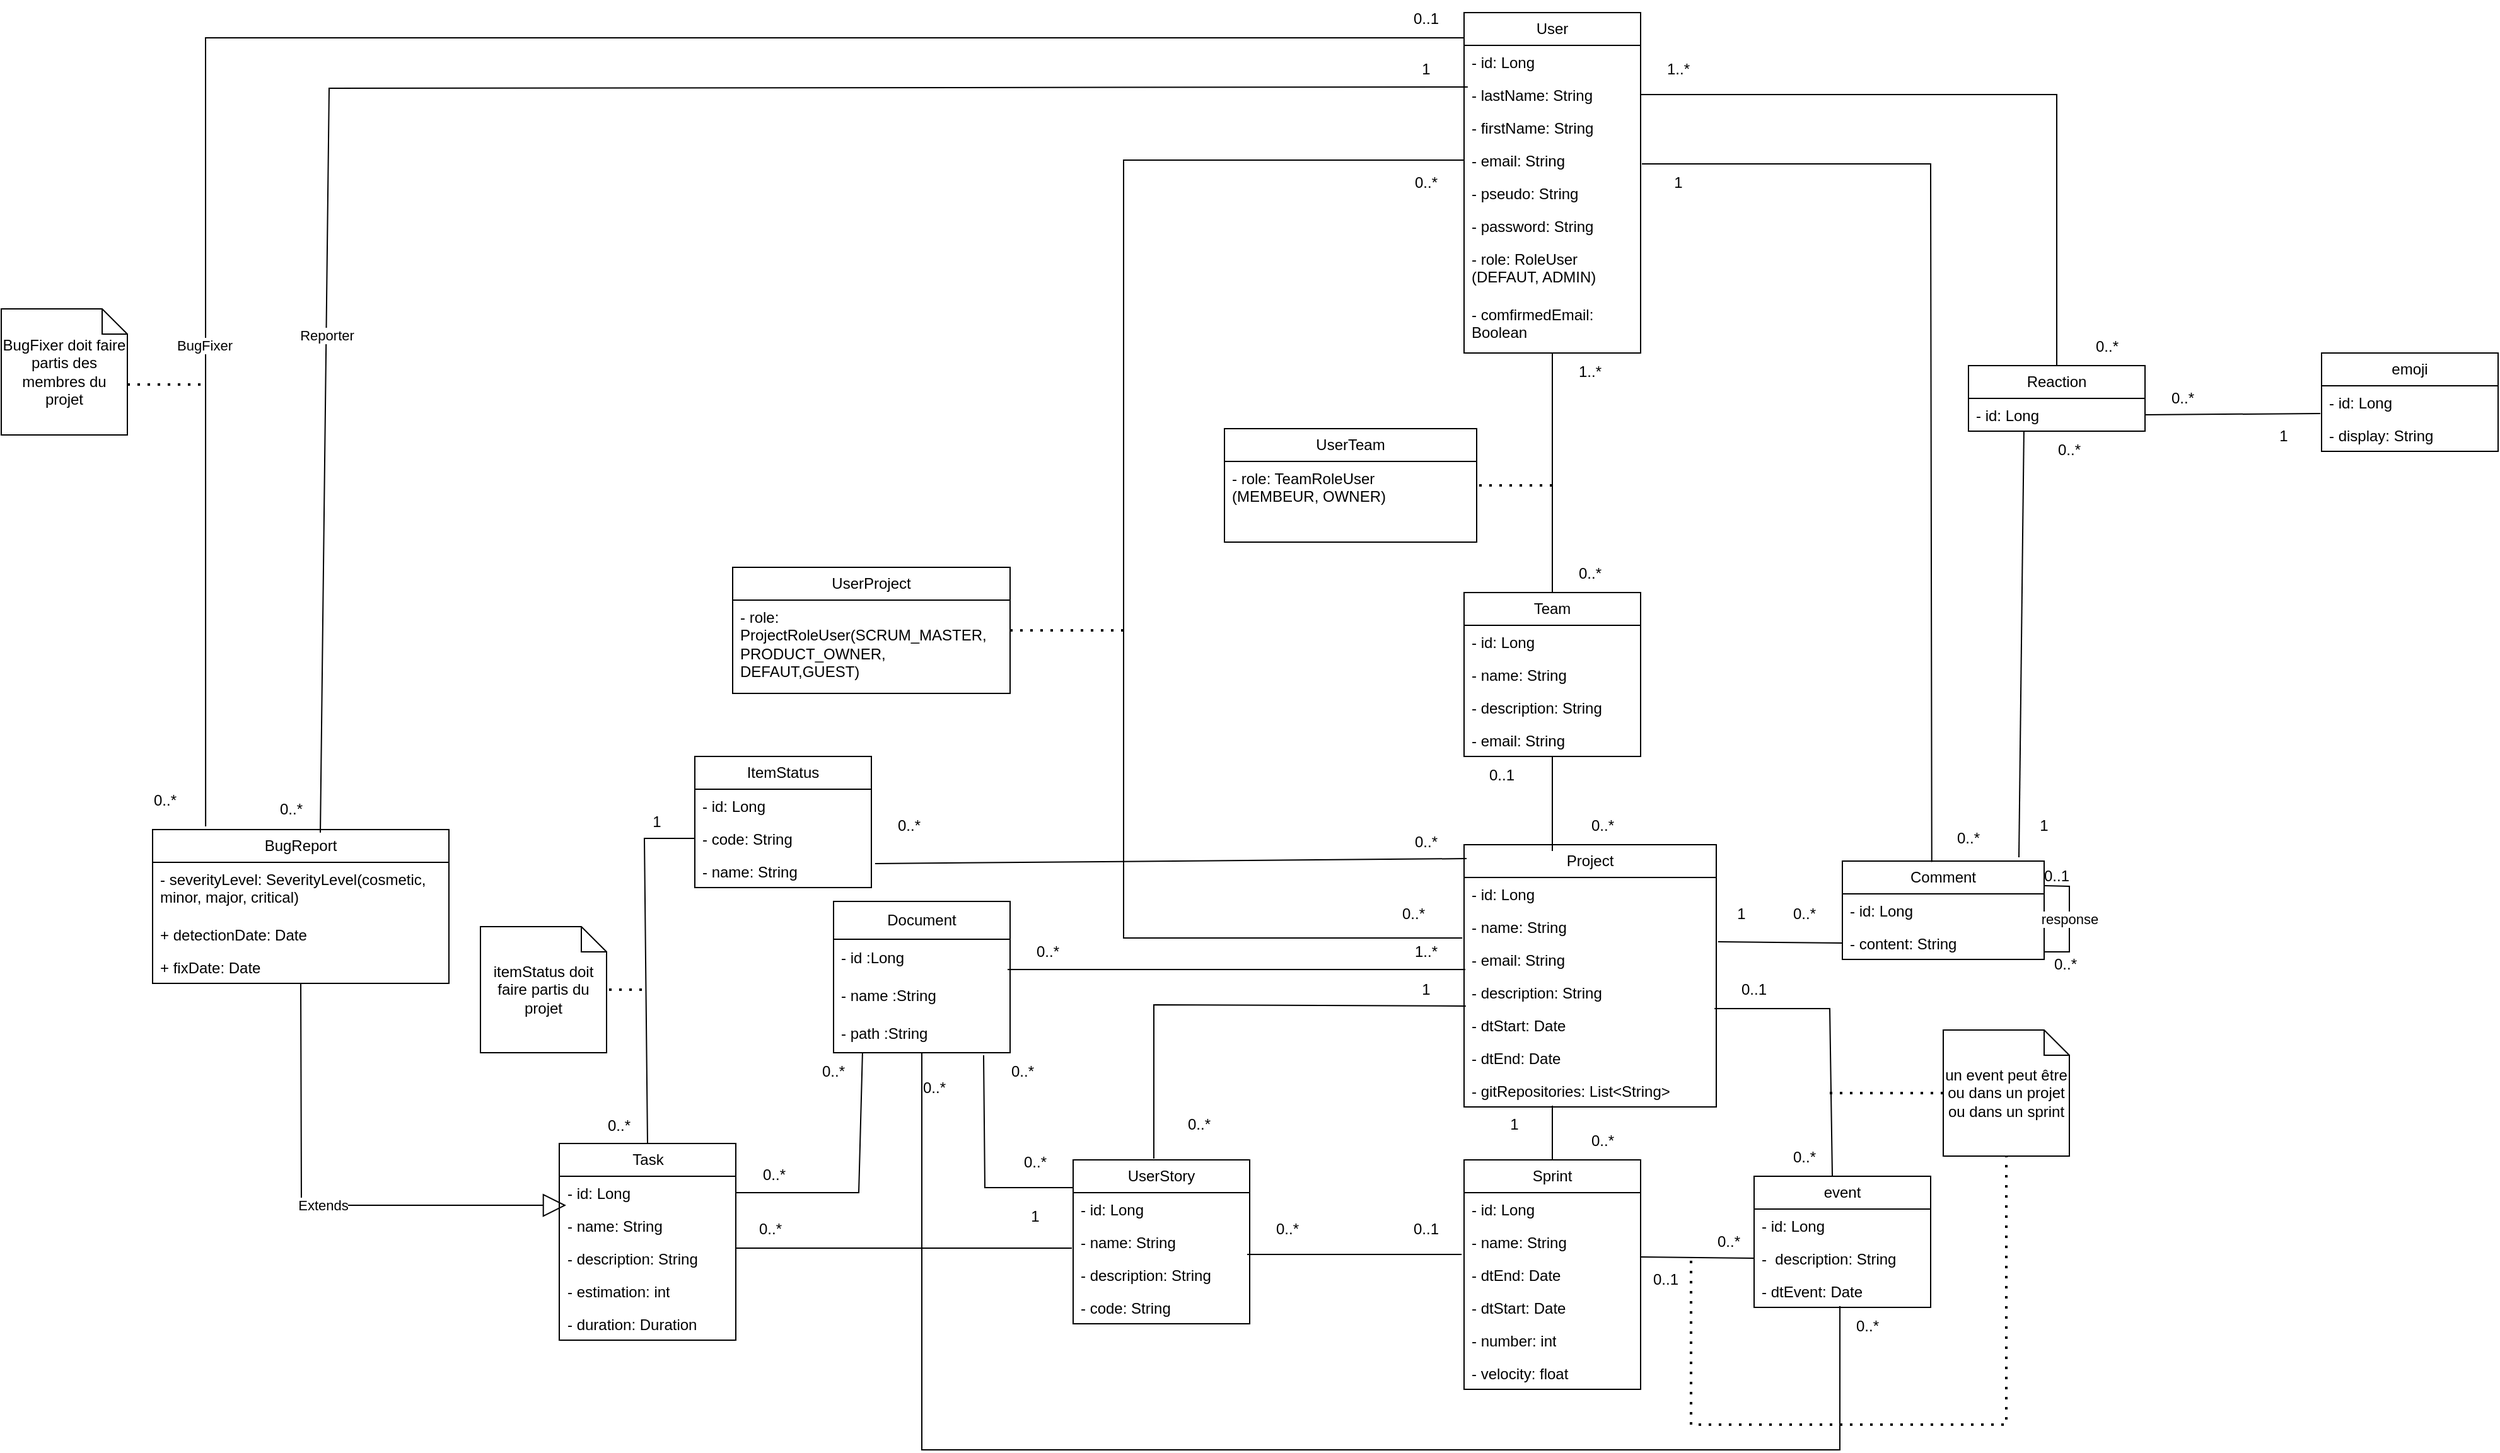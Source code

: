 <mxfile version="24.9.2">
  <diagram name="Page-1" id="Xz4bESKlh0vglJmasBjv">
    <mxGraphModel dx="3566" dy="2164" grid="1" gridSize="10" guides="1" tooltips="1" connect="1" arrows="1" fold="1" page="1" pageScale="1" pageWidth="827" pageHeight="1169" math="0" shadow="0">
      <root>
        <mxCell id="0" />
        <mxCell id="1" parent="0" />
        <mxCell id="dj44UWWUma7oODHKOvFb-1" value="User" style="swimlane;fontStyle=0;childLayout=stackLayout;horizontal=1;startSize=26;fillColor=none;horizontalStack=0;resizeParent=1;resizeParentMax=0;resizeLast=0;collapsible=1;marginBottom=0;whiteSpace=wrap;html=1;" parent="1" vertex="1">
          <mxGeometry x="320" y="-240" width="140" height="270" as="geometry" />
        </mxCell>
        <mxCell id="dj44UWWUma7oODHKOvFb-2" value="- id: Long" style="text;strokeColor=none;fillColor=none;align=left;verticalAlign=top;spacingLeft=4;spacingRight=4;overflow=hidden;rotatable=0;points=[[0,0.5],[1,0.5]];portConstraint=eastwest;whiteSpace=wrap;html=1;" parent="dj44UWWUma7oODHKOvFb-1" vertex="1">
          <mxGeometry y="26" width="140" height="26" as="geometry" />
        </mxCell>
        <mxCell id="dj44UWWUma7oODHKOvFb-3" value="- lastName: String" style="text;strokeColor=none;fillColor=none;align=left;verticalAlign=top;spacingLeft=4;spacingRight=4;overflow=hidden;rotatable=0;points=[[0,0.5],[1,0.5]];portConstraint=eastwest;whiteSpace=wrap;html=1;" parent="dj44UWWUma7oODHKOvFb-1" vertex="1">
          <mxGeometry y="52" width="140" height="26" as="geometry" />
        </mxCell>
        <mxCell id="dj44UWWUma7oODHKOvFb-4" value="- firstName: String" style="text;strokeColor=none;fillColor=none;align=left;verticalAlign=top;spacingLeft=4;spacingRight=4;overflow=hidden;rotatable=0;points=[[0,0.5],[1,0.5]];portConstraint=eastwest;whiteSpace=wrap;html=1;" parent="dj44UWWUma7oODHKOvFb-1" vertex="1">
          <mxGeometry y="78" width="140" height="26" as="geometry" />
        </mxCell>
        <mxCell id="dj44UWWUma7oODHKOvFb-21" value="- email: String" style="text;strokeColor=none;fillColor=none;align=left;verticalAlign=top;spacingLeft=4;spacingRight=4;overflow=hidden;rotatable=0;points=[[0,0.5],[1,0.5]];portConstraint=eastwest;whiteSpace=wrap;html=1;" parent="dj44UWWUma7oODHKOvFb-1" vertex="1">
          <mxGeometry y="104" width="140" height="26" as="geometry" />
        </mxCell>
        <mxCell id="dj44UWWUma7oODHKOvFb-130" value="- pseudo: String" style="text;strokeColor=none;fillColor=none;align=left;verticalAlign=top;spacingLeft=4;spacingRight=4;overflow=hidden;rotatable=0;points=[[0,0.5],[1,0.5]];portConstraint=eastwest;whiteSpace=wrap;html=1;" parent="dj44UWWUma7oODHKOvFb-1" vertex="1">
          <mxGeometry y="130" width="140" height="26" as="geometry" />
        </mxCell>
        <mxCell id="dj44UWWUma7oODHKOvFb-22" value="- password: String" style="text;strokeColor=none;fillColor=none;align=left;verticalAlign=top;spacingLeft=4;spacingRight=4;overflow=hidden;rotatable=0;points=[[0,0.5],[1,0.5]];portConstraint=eastwest;whiteSpace=wrap;html=1;" parent="dj44UWWUma7oODHKOvFb-1" vertex="1">
          <mxGeometry y="156" width="140" height="26" as="geometry" />
        </mxCell>
        <mxCell id="dj44UWWUma7oODHKOvFb-129" value="- role: RoleUser&lt;br&gt;(DEFAUT, ADMIN)" style="text;strokeColor=none;fillColor=none;align=left;verticalAlign=top;spacingLeft=4;spacingRight=4;overflow=hidden;rotatable=0;points=[[0,0.5],[1,0.5]];portConstraint=eastwest;whiteSpace=wrap;html=1;" parent="dj44UWWUma7oODHKOvFb-1" vertex="1">
          <mxGeometry y="182" width="140" height="44" as="geometry" />
        </mxCell>
        <mxCell id="dj44UWWUma7oODHKOvFb-131" value="- comfirmedEmail: Boolean" style="text;strokeColor=none;fillColor=none;align=left;verticalAlign=top;spacingLeft=4;spacingRight=4;overflow=hidden;rotatable=0;points=[[0,0.5],[1,0.5]];portConstraint=eastwest;whiteSpace=wrap;html=1;" parent="dj44UWWUma7oODHKOvFb-1" vertex="1">
          <mxGeometry y="226" width="140" height="44" as="geometry" />
        </mxCell>
        <mxCell id="dj44UWWUma7oODHKOvFb-5" value="Project" style="swimlane;fontStyle=0;childLayout=stackLayout;horizontal=1;startSize=26;fillColor=none;horizontalStack=0;resizeParent=1;resizeParentMax=0;resizeLast=0;collapsible=1;marginBottom=0;whiteSpace=wrap;html=1;" parent="1" vertex="1">
          <mxGeometry x="320" y="420" width="200" height="208" as="geometry" />
        </mxCell>
        <mxCell id="dj44UWWUma7oODHKOvFb-6" value="- id: Long" style="text;strokeColor=none;fillColor=none;align=left;verticalAlign=top;spacingLeft=4;spacingRight=4;overflow=hidden;rotatable=0;points=[[0,0.5],[1,0.5]];portConstraint=eastwest;whiteSpace=wrap;html=1;" parent="dj44UWWUma7oODHKOvFb-5" vertex="1">
          <mxGeometry y="26" width="200" height="26" as="geometry" />
        </mxCell>
        <mxCell id="dj44UWWUma7oODHKOvFb-7" value="- name: String" style="text;strokeColor=none;fillColor=none;align=left;verticalAlign=top;spacingLeft=4;spacingRight=4;overflow=hidden;rotatable=0;points=[[0,0.5],[1,0.5]];portConstraint=eastwest;whiteSpace=wrap;html=1;" parent="dj44UWWUma7oODHKOvFb-5" vertex="1">
          <mxGeometry y="52" width="200" height="26" as="geometry" />
        </mxCell>
        <mxCell id="dj44UWWUma7oODHKOvFb-132" value="- email: String" style="text;strokeColor=none;fillColor=none;align=left;verticalAlign=top;spacingLeft=4;spacingRight=4;overflow=hidden;rotatable=0;points=[[0,0.5],[1,0.5]];portConstraint=eastwest;whiteSpace=wrap;html=1;" parent="dj44UWWUma7oODHKOvFb-5" vertex="1">
          <mxGeometry y="78" width="200" height="26" as="geometry" />
        </mxCell>
        <mxCell id="dj44UWWUma7oODHKOvFb-8" value="- description: String" style="text;strokeColor=none;fillColor=none;align=left;verticalAlign=top;spacingLeft=4;spacingRight=4;overflow=hidden;rotatable=0;points=[[0,0.5],[1,0.5]];portConstraint=eastwest;whiteSpace=wrap;html=1;" parent="dj44UWWUma7oODHKOvFb-5" vertex="1">
          <mxGeometry y="104" width="200" height="26" as="geometry" />
        </mxCell>
        <mxCell id="dj44UWWUma7oODHKOvFb-32" value="- dtStart: Date" style="text;strokeColor=none;fillColor=none;align=left;verticalAlign=top;spacingLeft=4;spacingRight=4;overflow=hidden;rotatable=0;points=[[0,0.5],[1,0.5]];portConstraint=eastwest;whiteSpace=wrap;html=1;" parent="dj44UWWUma7oODHKOvFb-5" vertex="1">
          <mxGeometry y="130" width="200" height="26" as="geometry" />
        </mxCell>
        <mxCell id="dj44UWWUma7oODHKOvFb-33" value="- dtEnd: Date" style="text;strokeColor=none;fillColor=none;align=left;verticalAlign=top;spacingLeft=4;spacingRight=4;overflow=hidden;rotatable=0;points=[[0,0.5],[1,0.5]];portConstraint=eastwest;whiteSpace=wrap;html=1;" parent="dj44UWWUma7oODHKOvFb-5" vertex="1">
          <mxGeometry y="156" width="200" height="26" as="geometry" />
        </mxCell>
        <mxCell id="dj44UWWUma7oODHKOvFb-134" value="- gitRepositories: List&amp;lt;String&amp;gt;" style="text;strokeColor=none;fillColor=none;align=left;verticalAlign=top;spacingLeft=4;spacingRight=4;overflow=hidden;rotatable=0;points=[[0,0.5],[1,0.5]];portConstraint=eastwest;whiteSpace=wrap;html=1;" parent="dj44UWWUma7oODHKOvFb-5" vertex="1">
          <mxGeometry y="182" width="200" height="26" as="geometry" />
        </mxCell>
        <mxCell id="dj44UWWUma7oODHKOvFb-9" value="Comment" style="swimlane;fontStyle=0;childLayout=stackLayout;horizontal=1;startSize=26;fillColor=none;horizontalStack=0;resizeParent=1;resizeParentMax=0;resizeLast=0;collapsible=1;marginBottom=0;whiteSpace=wrap;html=1;" parent="1" vertex="1">
          <mxGeometry x="620" y="433" width="160" height="78" as="geometry" />
        </mxCell>
        <mxCell id="dj44UWWUma7oODHKOvFb-10" value="- id: Long" style="text;strokeColor=none;fillColor=none;align=left;verticalAlign=top;spacingLeft=4;spacingRight=4;overflow=hidden;rotatable=0;points=[[0,0.5],[1,0.5]];portConstraint=eastwest;whiteSpace=wrap;html=1;" parent="dj44UWWUma7oODHKOvFb-9" vertex="1">
          <mxGeometry y="26" width="160" height="26" as="geometry" />
        </mxCell>
        <mxCell id="dj44UWWUma7oODHKOvFb-11" value="- content: String" style="text;strokeColor=none;fillColor=none;align=left;verticalAlign=top;spacingLeft=4;spacingRight=4;overflow=hidden;rotatable=0;points=[[0,0.5],[1,0.5]];portConstraint=eastwest;whiteSpace=wrap;html=1;" parent="dj44UWWUma7oODHKOvFb-9" vertex="1">
          <mxGeometry y="52" width="160" height="26" as="geometry" />
        </mxCell>
        <mxCell id="dj44UWWUma7oODHKOvFb-108" value="response" style="endArrow=none;html=1;rounded=0;entryX=1;entryY=0.25;entryDx=0;entryDy=0;exitX=1;exitY=0.769;exitDx=0;exitDy=0;exitPerimeter=0;" parent="dj44UWWUma7oODHKOvFb-9" source="dj44UWWUma7oODHKOvFb-11" target="dj44UWWUma7oODHKOvFb-9" edge="1">
          <mxGeometry width="50" height="50" relative="1" as="geometry">
            <mxPoint x="160" y="99" as="sourcePoint" />
            <mxPoint x="-310" y="70" as="targetPoint" />
            <Array as="points">
              <mxPoint x="180" y="72" />
              <mxPoint x="180" y="20" />
            </Array>
          </mxGeometry>
        </mxCell>
        <mxCell id="dj44UWWUma7oODHKOvFb-13" value="Team" style="swimlane;fontStyle=0;childLayout=stackLayout;horizontal=1;startSize=26;fillColor=none;horizontalStack=0;resizeParent=1;resizeParentMax=0;resizeLast=0;collapsible=1;marginBottom=0;whiteSpace=wrap;html=1;" parent="1" vertex="1">
          <mxGeometry x="320" y="220" width="140" height="130" as="geometry" />
        </mxCell>
        <mxCell id="dj44UWWUma7oODHKOvFb-14" value="- id: Long" style="text;strokeColor=none;fillColor=none;align=left;verticalAlign=top;spacingLeft=4;spacingRight=4;overflow=hidden;rotatable=0;points=[[0,0.5],[1,0.5]];portConstraint=eastwest;whiteSpace=wrap;html=1;" parent="dj44UWWUma7oODHKOvFb-13" vertex="1">
          <mxGeometry y="26" width="140" height="26" as="geometry" />
        </mxCell>
        <mxCell id="dj44UWWUma7oODHKOvFb-15" value="- name: String" style="text;strokeColor=none;fillColor=none;align=left;verticalAlign=top;spacingLeft=4;spacingRight=4;overflow=hidden;rotatable=0;points=[[0,0.5],[1,0.5]];portConstraint=eastwest;whiteSpace=wrap;html=1;" parent="dj44UWWUma7oODHKOvFb-13" vertex="1">
          <mxGeometry y="52" width="140" height="26" as="geometry" />
        </mxCell>
        <mxCell id="dj44UWWUma7oODHKOvFb-16" value="- description: String" style="text;strokeColor=none;fillColor=none;align=left;verticalAlign=top;spacingLeft=4;spacingRight=4;overflow=hidden;rotatable=0;points=[[0,0.5],[1,0.5]];portConstraint=eastwest;whiteSpace=wrap;html=1;" parent="dj44UWWUma7oODHKOvFb-13" vertex="1">
          <mxGeometry y="78" width="140" height="26" as="geometry" />
        </mxCell>
        <mxCell id="dj44UWWUma7oODHKOvFb-70" value="- email: String" style="text;strokeColor=none;fillColor=none;align=left;verticalAlign=top;spacingLeft=4;spacingRight=4;overflow=hidden;rotatable=0;points=[[0,0.5],[1,0.5]];portConstraint=eastwest;whiteSpace=wrap;html=1;" parent="dj44UWWUma7oODHKOvFb-13" vertex="1">
          <mxGeometry y="104" width="140" height="26" as="geometry" />
        </mxCell>
        <mxCell id="dj44UWWUma7oODHKOvFb-17" value="Sprint" style="swimlane;fontStyle=0;childLayout=stackLayout;horizontal=1;startSize=26;fillColor=none;horizontalStack=0;resizeParent=1;resizeParentMax=0;resizeLast=0;collapsible=1;marginBottom=0;whiteSpace=wrap;html=1;" parent="1" vertex="1">
          <mxGeometry x="320" y="670" width="140" height="182" as="geometry" />
        </mxCell>
        <mxCell id="dj44UWWUma7oODHKOvFb-18" value="- id: Long" style="text;strokeColor=none;fillColor=none;align=left;verticalAlign=top;spacingLeft=4;spacingRight=4;overflow=hidden;rotatable=0;points=[[0,0.5],[1,0.5]];portConstraint=eastwest;whiteSpace=wrap;html=1;" parent="dj44UWWUma7oODHKOvFb-17" vertex="1">
          <mxGeometry y="26" width="140" height="26" as="geometry" />
        </mxCell>
        <mxCell id="dj44UWWUma7oODHKOvFb-19" value="- name: String" style="text;strokeColor=none;fillColor=none;align=left;verticalAlign=top;spacingLeft=4;spacingRight=4;overflow=hidden;rotatable=0;points=[[0,0.5],[1,0.5]];portConstraint=eastwest;whiteSpace=wrap;html=1;" parent="dj44UWWUma7oODHKOvFb-17" vertex="1">
          <mxGeometry y="52" width="140" height="26" as="geometry" />
        </mxCell>
        <mxCell id="dj44UWWUma7oODHKOvFb-38" value="- dtEnd: Date" style="text;strokeColor=none;fillColor=none;align=left;verticalAlign=top;spacingLeft=4;spacingRight=4;overflow=hidden;rotatable=0;points=[[0,0.5],[1,0.5]];portConstraint=eastwest;whiteSpace=wrap;html=1;" parent="dj44UWWUma7oODHKOvFb-17" vertex="1">
          <mxGeometry y="78" width="140" height="26" as="geometry" />
        </mxCell>
        <mxCell id="dj44UWWUma7oODHKOvFb-37" value="- dtStart: Date" style="text;strokeColor=none;fillColor=none;align=left;verticalAlign=top;spacingLeft=4;spacingRight=4;overflow=hidden;rotatable=0;points=[[0,0.5],[1,0.5]];portConstraint=eastwest;whiteSpace=wrap;html=1;" parent="dj44UWWUma7oODHKOvFb-17" vertex="1">
          <mxGeometry y="104" width="140" height="26" as="geometry" />
        </mxCell>
        <mxCell id="XDrTqJiMGxzkTstkaTsf-8" value="- number: int" style="text;strokeColor=none;fillColor=none;align=left;verticalAlign=top;spacingLeft=4;spacingRight=4;overflow=hidden;rotatable=0;points=[[0,0.5],[1,0.5]];portConstraint=eastwest;whiteSpace=wrap;html=1;" vertex="1" parent="dj44UWWUma7oODHKOvFb-17">
          <mxGeometry y="130" width="140" height="26" as="geometry" />
        </mxCell>
        <mxCell id="XDrTqJiMGxzkTstkaTsf-9" value="- velocity: float" style="text;strokeColor=none;fillColor=none;align=left;verticalAlign=top;spacingLeft=4;spacingRight=4;overflow=hidden;rotatable=0;points=[[0,0.5],[1,0.5]];portConstraint=eastwest;whiteSpace=wrap;html=1;" vertex="1" parent="dj44UWWUma7oODHKOvFb-17">
          <mxGeometry y="156" width="140" height="26" as="geometry" />
        </mxCell>
        <mxCell id="dj44UWWUma7oODHKOvFb-24" value="UserStory" style="swimlane;fontStyle=0;childLayout=stackLayout;horizontal=1;startSize=26;fillColor=none;horizontalStack=0;resizeParent=1;resizeParentMax=0;resizeLast=0;collapsible=1;marginBottom=0;whiteSpace=wrap;html=1;" parent="1" vertex="1">
          <mxGeometry x="10" y="670" width="140" height="130" as="geometry" />
        </mxCell>
        <mxCell id="dj44UWWUma7oODHKOvFb-25" value="- id: Long" style="text;strokeColor=none;fillColor=none;align=left;verticalAlign=top;spacingLeft=4;spacingRight=4;overflow=hidden;rotatable=0;points=[[0,0.5],[1,0.5]];portConstraint=eastwest;whiteSpace=wrap;html=1;" parent="dj44UWWUma7oODHKOvFb-24" vertex="1">
          <mxGeometry y="26" width="140" height="26" as="geometry" />
        </mxCell>
        <mxCell id="dj44UWWUma7oODHKOvFb-26" value="- name: String" style="text;strokeColor=none;fillColor=none;align=left;verticalAlign=top;spacingLeft=4;spacingRight=4;overflow=hidden;rotatable=0;points=[[0,0.5],[1,0.5]];portConstraint=eastwest;whiteSpace=wrap;html=1;" parent="dj44UWWUma7oODHKOvFb-24" vertex="1">
          <mxGeometry y="52" width="140" height="26" as="geometry" />
        </mxCell>
        <mxCell id="dj44UWWUma7oODHKOvFb-27" value="- description: String" style="text;strokeColor=none;fillColor=none;align=left;verticalAlign=top;spacingLeft=4;spacingRight=4;overflow=hidden;rotatable=0;points=[[0,0.5],[1,0.5]];portConstraint=eastwest;whiteSpace=wrap;html=1;" parent="dj44UWWUma7oODHKOvFb-24" vertex="1">
          <mxGeometry y="78" width="140" height="26" as="geometry" />
        </mxCell>
        <mxCell id="dj44UWWUma7oODHKOvFb-166" value="- code: String" style="text;strokeColor=none;fillColor=none;align=left;verticalAlign=top;spacingLeft=4;spacingRight=4;overflow=hidden;rotatable=0;points=[[0,0.5],[1,0.5]];portConstraint=eastwest;whiteSpace=wrap;html=1;" parent="dj44UWWUma7oODHKOvFb-24" vertex="1">
          <mxGeometry y="104" width="140" height="26" as="geometry" />
        </mxCell>
        <mxCell id="dj44UWWUma7oODHKOvFb-28" value="Task" style="swimlane;fontStyle=0;childLayout=stackLayout;horizontal=1;startSize=26;fillColor=none;horizontalStack=0;resizeParent=1;resizeParentMax=0;resizeLast=0;collapsible=1;marginBottom=0;whiteSpace=wrap;html=1;" parent="1" vertex="1">
          <mxGeometry x="-397.5" y="657" width="140" height="156" as="geometry" />
        </mxCell>
        <mxCell id="dj44UWWUma7oODHKOvFb-29" value="- id: Long" style="text;strokeColor=none;fillColor=none;align=left;verticalAlign=top;spacingLeft=4;spacingRight=4;overflow=hidden;rotatable=0;points=[[0,0.5],[1,0.5]];portConstraint=eastwest;whiteSpace=wrap;html=1;" parent="dj44UWWUma7oODHKOvFb-28" vertex="1">
          <mxGeometry y="26" width="140" height="26" as="geometry" />
        </mxCell>
        <mxCell id="dj44UWWUma7oODHKOvFb-30" value="- name: String" style="text;strokeColor=none;fillColor=none;align=left;verticalAlign=top;spacingLeft=4;spacingRight=4;overflow=hidden;rotatable=0;points=[[0,0.5],[1,0.5]];portConstraint=eastwest;whiteSpace=wrap;html=1;" parent="dj44UWWUma7oODHKOvFb-28" vertex="1">
          <mxGeometry y="52" width="140" height="26" as="geometry" />
        </mxCell>
        <mxCell id="dj44UWWUma7oODHKOvFb-31" value="- description: String" style="text;strokeColor=none;fillColor=none;align=left;verticalAlign=top;spacingLeft=4;spacingRight=4;overflow=hidden;rotatable=0;points=[[0,0.5],[1,0.5]];portConstraint=eastwest;whiteSpace=wrap;html=1;" parent="dj44UWWUma7oODHKOvFb-28" vertex="1">
          <mxGeometry y="78" width="140" height="26" as="geometry" />
        </mxCell>
        <mxCell id="dj44UWWUma7oODHKOvFb-35" value="- estimation: int" style="text;strokeColor=none;fillColor=none;align=left;verticalAlign=top;spacingLeft=4;spacingRight=4;overflow=hidden;rotatable=0;points=[[0,0.5],[1,0.5]];portConstraint=eastwest;whiteSpace=wrap;html=1;" parent="dj44UWWUma7oODHKOvFb-28" vertex="1">
          <mxGeometry y="104" width="140" height="26" as="geometry" />
        </mxCell>
        <mxCell id="dj44UWWUma7oODHKOvFb-170" value="- duration: Duration" style="text;strokeColor=none;fillColor=none;align=left;verticalAlign=top;spacingLeft=4;spacingRight=4;overflow=hidden;rotatable=0;points=[[0,0.5],[1,0.5]];portConstraint=eastwest;whiteSpace=wrap;html=1;" parent="dj44UWWUma7oODHKOvFb-28" vertex="1">
          <mxGeometry y="130" width="140" height="26" as="geometry" />
        </mxCell>
        <mxCell id="dj44UWWUma7oODHKOvFb-45" value="" style="endArrow=none;html=1;rounded=0;exitX=0.5;exitY=0;exitDx=0;exitDy=0;entryX=0.5;entryY=1;entryDx=0;entryDy=0;" parent="1" source="dj44UWWUma7oODHKOvFb-13" target="dj44UWWUma7oODHKOvFb-1" edge="1">
          <mxGeometry width="50" height="50" relative="1" as="geometry">
            <mxPoint x="260" y="230" as="sourcePoint" />
            <mxPoint x="392.94" y="79.998" as="targetPoint" />
          </mxGeometry>
        </mxCell>
        <mxCell id="dj44UWWUma7oODHKOvFb-47" value="1..*" style="text;html=1;align=center;verticalAlign=middle;whiteSpace=wrap;rounded=0;" parent="1" vertex="1">
          <mxGeometry x="390" y="30" width="60" height="30" as="geometry" />
        </mxCell>
        <mxCell id="dj44UWWUma7oODHKOvFb-50" value="0..*" style="text;html=1;align=center;verticalAlign=middle;whiteSpace=wrap;rounded=0;" parent="1" vertex="1">
          <mxGeometry x="390" y="190" width="60" height="30" as="geometry" />
        </mxCell>
        <mxCell id="dj44UWWUma7oODHKOvFb-60" value="UserTeam" style="swimlane;fontStyle=0;childLayout=stackLayout;horizontal=1;startSize=26;fillColor=none;horizontalStack=0;resizeParent=1;resizeParentMax=0;resizeLast=0;collapsible=1;marginBottom=0;whiteSpace=wrap;html=1;" parent="1" vertex="1">
          <mxGeometry x="130" y="90" width="200" height="90" as="geometry" />
        </mxCell>
        <mxCell id="dj44UWWUma7oODHKOvFb-88" value="- role: TeamRoleUser&lt;br&gt;(MEMBEUR, OWNER)" style="text;strokeColor=none;fillColor=none;align=left;verticalAlign=top;spacingLeft=4;spacingRight=4;overflow=hidden;rotatable=0;points=[[0,0.5],[1,0.5]];portConstraint=eastwest;whiteSpace=wrap;html=1;" parent="dj44UWWUma7oODHKOvFb-60" vertex="1">
          <mxGeometry y="26" width="200" height="64" as="geometry" />
        </mxCell>
        <mxCell id="dj44UWWUma7oODHKOvFb-64" value="" style="endArrow=none;dashed=1;html=1;dashPattern=1 3;strokeWidth=2;rounded=0;entryX=1;entryY=0.5;entryDx=0;entryDy=0;" parent="1" target="dj44UWWUma7oODHKOvFb-60" edge="1">
          <mxGeometry width="50" height="50" relative="1" as="geometry">
            <mxPoint x="390" y="135" as="sourcePoint" />
            <mxPoint x="270" y="139" as="targetPoint" />
          </mxGeometry>
        </mxCell>
        <mxCell id="dj44UWWUma7oODHKOvFb-66" value="" style="endArrow=none;html=1;rounded=0;exitX=0.443;exitY=0.01;exitDx=0;exitDy=0;exitPerimeter=0;" parent="1" source="dj44UWWUma7oODHKOvFb-9" edge="1">
          <mxGeometry width="50" height="50" relative="1" as="geometry">
            <mxPoint x="580" y="-9" as="sourcePoint" />
            <mxPoint x="461" y="-120" as="targetPoint" />
            <Array as="points">
              <mxPoint x="690" y="-120" />
            </Array>
          </mxGeometry>
        </mxCell>
        <mxCell id="dj44UWWUma7oODHKOvFb-67" value="0..*" style="text;html=1;align=center;verticalAlign=middle;whiteSpace=wrap;rounded=0;" parent="1" vertex="1">
          <mxGeometry x="690" y="400" width="60" height="30" as="geometry" />
        </mxCell>
        <mxCell id="dj44UWWUma7oODHKOvFb-68" value="1" style="text;html=1;align=center;verticalAlign=middle;whiteSpace=wrap;rounded=0;" parent="1" vertex="1">
          <mxGeometry x="460" y="-120" width="60" height="30" as="geometry" />
        </mxCell>
        <mxCell id="dj44UWWUma7oODHKOvFb-69" value="" style="endArrow=none;html=1;rounded=0;entryX=0.5;entryY=1;entryDx=0;entryDy=0;exitX=0.35;exitY=0.024;exitDx=0;exitDy=0;exitPerimeter=0;" parent="1" source="dj44UWWUma7oODHKOvFb-5" target="dj44UWWUma7oODHKOvFb-13" edge="1">
          <mxGeometry width="50" height="50" relative="1" as="geometry">
            <mxPoint x="260" y="420" as="sourcePoint" />
            <mxPoint x="310" y="370" as="targetPoint" />
          </mxGeometry>
        </mxCell>
        <mxCell id="dj44UWWUma7oODHKOvFb-71" value="" style="endArrow=none;html=1;rounded=0;exitX=0.5;exitY=0;exitDx=0;exitDy=0;entryX=0.35;entryY=0.962;entryDx=0;entryDy=0;entryPerimeter=0;" parent="1" source="dj44UWWUma7oODHKOvFb-17" target="dj44UWWUma7oODHKOvFb-134" edge="1">
          <mxGeometry width="50" height="50" relative="1" as="geometry">
            <mxPoint x="260" y="340" as="sourcePoint" />
            <mxPoint x="390" y="600" as="targetPoint" />
          </mxGeometry>
        </mxCell>
        <mxCell id="dj44UWWUma7oODHKOvFb-72" value="" style="endArrow=none;html=1;rounded=0;exitX=1.007;exitY=-0.038;exitDx=0;exitDy=0;exitPerimeter=0;entryX=0;entryY=0.5;entryDx=0;entryDy=0;" parent="1" source="dj44UWWUma7oODHKOvFb-132" target="dj44UWWUma7oODHKOvFb-11" edge="1">
          <mxGeometry width="50" height="50" relative="1" as="geometry">
            <mxPoint x="260" y="520" as="sourcePoint" />
            <mxPoint x="620" y="497" as="targetPoint" />
          </mxGeometry>
        </mxCell>
        <mxCell id="dj44UWWUma7oODHKOvFb-73" value="1" style="text;html=1;align=center;verticalAlign=middle;whiteSpace=wrap;rounded=0;" parent="1" vertex="1">
          <mxGeometry x="510" y="460" width="60" height="30" as="geometry" />
        </mxCell>
        <mxCell id="dj44UWWUma7oODHKOvFb-74" value="0..*" style="text;html=1;align=center;verticalAlign=middle;whiteSpace=wrap;rounded=0;" parent="1" vertex="1">
          <mxGeometry x="560" y="460" width="60" height="30" as="geometry" />
        </mxCell>
        <mxCell id="dj44UWWUma7oODHKOvFb-75" value="" style="endArrow=none;html=1;rounded=0;entryX=-0.014;entryY=0.885;entryDx=0;entryDy=0;entryPerimeter=0;exitX=0.986;exitY=0.885;exitDx=0;exitDy=0;exitPerimeter=0;" parent="1" source="dj44UWWUma7oODHKOvFb-26" target="dj44UWWUma7oODHKOvFb-19" edge="1">
          <mxGeometry width="50" height="50" relative="1" as="geometry">
            <mxPoint x="260" y="520" as="sourcePoint" />
            <mxPoint x="310" y="470" as="targetPoint" />
          </mxGeometry>
        </mxCell>
        <mxCell id="dj44UWWUma7oODHKOvFb-77" value="&lt;div&gt;0..*&lt;/div&gt;" style="text;html=1;align=center;verticalAlign=middle;whiteSpace=wrap;rounded=0;" parent="1" vertex="1">
          <mxGeometry x="400" y="390" width="60" height="30" as="geometry" />
        </mxCell>
        <mxCell id="dj44UWWUma7oODHKOvFb-78" value="0..1" style="text;html=1;align=center;verticalAlign=middle;whiteSpace=wrap;rounded=0;" parent="1" vertex="1">
          <mxGeometry x="320" y="350" width="60" height="30" as="geometry" />
        </mxCell>
        <mxCell id="dj44UWWUma7oODHKOvFb-79" value="0..*" style="text;html=1;align=center;verticalAlign=middle;whiteSpace=wrap;rounded=0;" parent="1" vertex="1">
          <mxGeometry x="400" y="640" width="60" height="30" as="geometry" />
        </mxCell>
        <mxCell id="dj44UWWUma7oODHKOvFb-80" value="1" style="text;html=1;align=center;verticalAlign=middle;whiteSpace=wrap;rounded=0;" parent="1" vertex="1">
          <mxGeometry x="330" y="627" width="60" height="30" as="geometry" />
        </mxCell>
        <mxCell id="dj44UWWUma7oODHKOvFb-81" value="0..*" style="text;html=1;align=center;verticalAlign=middle;whiteSpace=wrap;rounded=0;" parent="1" vertex="1">
          <mxGeometry x="150" y="710" width="60" height="30" as="geometry" />
        </mxCell>
        <mxCell id="dj44UWWUma7oODHKOvFb-82" value="" style="endArrow=none;html=1;rounded=0;exitX=0.996;exitY=0.192;exitDx=0;exitDy=0;exitPerimeter=0;" parent="1" source="dj44UWWUma7oODHKOvFb-31" edge="1">
          <mxGeometry width="50" height="50" relative="1" as="geometry">
            <mxPoint x="260" y="580" as="sourcePoint" />
            <mxPoint x="9" y="740" as="targetPoint" />
          </mxGeometry>
        </mxCell>
        <mxCell id="dj44UWWUma7oODHKOvFb-83" value="0..1" style="text;html=1;align=center;verticalAlign=middle;whiteSpace=wrap;rounded=0;" parent="1" vertex="1">
          <mxGeometry x="260" y="710" width="60" height="30" as="geometry" />
        </mxCell>
        <mxCell id="dj44UWWUma7oODHKOvFb-86" value="0..*" style="text;html=1;align=center;verticalAlign=middle;whiteSpace=wrap;rounded=0;" parent="1" vertex="1">
          <mxGeometry x="-260" y="710" width="60" height="30" as="geometry" />
        </mxCell>
        <mxCell id="dj44UWWUma7oODHKOvFb-87" value="1" style="text;html=1;align=center;verticalAlign=middle;whiteSpace=wrap;rounded=0;" parent="1" vertex="1">
          <mxGeometry x="-50" y="700" width="60" height="30" as="geometry" />
        </mxCell>
        <mxCell id="dj44UWWUma7oODHKOvFb-101" value="" style="endArrow=none;html=1;rounded=0;exitX=-0.007;exitY=0.846;exitDx=0;exitDy=0;exitPerimeter=0;entryX=0;entryY=0.5;entryDx=0;entryDy=0;" parent="1" source="dj44UWWUma7oODHKOvFb-7" target="dj44UWWUma7oODHKOvFb-21" edge="1">
          <mxGeometry width="50" height="50" relative="1" as="geometry">
            <mxPoint x="310" y="500" as="sourcePoint" />
            <mxPoint x="320" as="targetPoint" />
            <Array as="points">
              <mxPoint x="50" y="494" />
              <mxPoint x="50" y="250" />
              <mxPoint x="50" y="-123" />
            </Array>
          </mxGeometry>
        </mxCell>
        <mxCell id="dj44UWWUma7oODHKOvFb-102" value="UserProject" style="swimlane;fontStyle=0;childLayout=stackLayout;horizontal=1;startSize=26;fillColor=none;horizontalStack=0;resizeParent=1;resizeParentMax=0;resizeLast=0;collapsible=1;marginBottom=0;whiteSpace=wrap;html=1;" parent="1" vertex="1">
          <mxGeometry x="-260" y="200" width="220" height="100" as="geometry" />
        </mxCell>
        <mxCell id="dj44UWWUma7oODHKOvFb-103" value="- role: ProjectRoleUser(SCRUM_MASTER, PRODUCT_OWNER, DEFAUT,GUEST) " style="text;strokeColor=none;fillColor=none;align=left;verticalAlign=top;spacingLeft=4;spacingRight=4;overflow=hidden;rotatable=0;points=[[0,0.5],[1,0.5]];portConstraint=eastwest;whiteSpace=wrap;html=1;" parent="dj44UWWUma7oODHKOvFb-102" vertex="1">
          <mxGeometry y="26" width="220" height="74" as="geometry" />
        </mxCell>
        <mxCell id="dj44UWWUma7oODHKOvFb-104" value="" style="endArrow=none;dashed=1;html=1;dashPattern=1 3;strokeWidth=2;rounded=0;exitX=1;exitY=0.5;exitDx=0;exitDy=0;" parent="1" source="dj44UWWUma7oODHKOvFb-102" edge="1">
          <mxGeometry width="50" height="50" relative="1" as="geometry">
            <mxPoint x="260" y="250" as="sourcePoint" />
            <mxPoint x="50" y="250" as="targetPoint" />
          </mxGeometry>
        </mxCell>
        <mxCell id="dj44UWWUma7oODHKOvFb-105" value="" style="endArrow=none;html=1;rounded=0;entryX=0.007;entryY=0.923;entryDx=0;entryDy=0;entryPerimeter=0;exitX=0.457;exitY=-0.008;exitDx=0;exitDy=0;exitPerimeter=0;" parent="1" source="dj44UWWUma7oODHKOvFb-24" target="dj44UWWUma7oODHKOvFb-8" edge="1">
          <mxGeometry width="50" height="50" relative="1" as="geometry">
            <mxPoint x="260" y="550" as="sourcePoint" />
            <mxPoint x="310" y="500" as="targetPoint" />
            <Array as="points">
              <mxPoint x="74" y="547" />
            </Array>
          </mxGeometry>
        </mxCell>
        <mxCell id="dj44UWWUma7oODHKOvFb-106" value="1" style="text;html=1;align=center;verticalAlign=middle;whiteSpace=wrap;rounded=0;" parent="1" vertex="1">
          <mxGeometry x="260" y="520" width="60" height="30" as="geometry" />
        </mxCell>
        <mxCell id="dj44UWWUma7oODHKOvFb-107" value="0..*" style="text;html=1;align=center;verticalAlign=middle;whiteSpace=wrap;rounded=0;" parent="1" vertex="1">
          <mxGeometry x="80" y="627" width="60" height="30" as="geometry" />
        </mxCell>
        <mxCell id="dj44UWWUma7oODHKOvFb-109" value="0..1" style="text;html=1;align=center;verticalAlign=middle;whiteSpace=wrap;rounded=0;" parent="1" vertex="1">
          <mxGeometry x="760" y="430" width="60" height="30" as="geometry" />
        </mxCell>
        <mxCell id="dj44UWWUma7oODHKOvFb-112" value="0..*" style="text;html=1;align=center;verticalAlign=middle;whiteSpace=wrap;rounded=0;" parent="1" vertex="1">
          <mxGeometry x="767" y="500" width="60" height="30" as="geometry" />
        </mxCell>
        <mxCell id="dj44UWWUma7oODHKOvFb-116" value="0..*" style="text;html=1;align=center;verticalAlign=middle;whiteSpace=wrap;rounded=0;" parent="1" vertex="1">
          <mxGeometry x="250" y="460" width="60" height="30" as="geometry" />
        </mxCell>
        <mxCell id="dj44UWWUma7oODHKOvFb-117" value="0..*" style="text;html=1;align=center;verticalAlign=middle;whiteSpace=wrap;rounded=0;" parent="1" vertex="1">
          <mxGeometry x="260" y="-120" width="60" height="30" as="geometry" />
        </mxCell>
        <mxCell id="dj44UWWUma7oODHKOvFb-118" value="event" style="swimlane;fontStyle=0;childLayout=stackLayout;horizontal=1;startSize=26;fillColor=none;horizontalStack=0;resizeParent=1;resizeParentMax=0;resizeLast=0;collapsible=1;marginBottom=0;whiteSpace=wrap;html=1;" parent="1" vertex="1">
          <mxGeometry x="550" y="683" width="140" height="104" as="geometry" />
        </mxCell>
        <mxCell id="dj44UWWUma7oODHKOvFb-119" value="- id: Long" style="text;strokeColor=none;fillColor=none;align=left;verticalAlign=top;spacingLeft=4;spacingRight=4;overflow=hidden;rotatable=0;points=[[0,0.5],[1,0.5]];portConstraint=eastwest;whiteSpace=wrap;html=1;" parent="dj44UWWUma7oODHKOvFb-118" vertex="1">
          <mxGeometry y="26" width="140" height="26" as="geometry" />
        </mxCell>
        <mxCell id="dj44UWWUma7oODHKOvFb-120" value="-&amp;nbsp; description: String" style="text;strokeColor=none;fillColor=none;align=left;verticalAlign=top;spacingLeft=4;spacingRight=4;overflow=hidden;rotatable=0;points=[[0,0.5],[1,0.5]];portConstraint=eastwest;whiteSpace=wrap;html=1;" parent="dj44UWWUma7oODHKOvFb-118" vertex="1">
          <mxGeometry y="52" width="140" height="26" as="geometry" />
        </mxCell>
        <mxCell id="dj44UWWUma7oODHKOvFb-121" value="- dtEvent: Date" style="text;strokeColor=none;fillColor=none;align=left;verticalAlign=top;spacingLeft=4;spacingRight=4;overflow=hidden;rotatable=0;points=[[0,0.5],[1,0.5]];portConstraint=eastwest;whiteSpace=wrap;html=1;" parent="dj44UWWUma7oODHKOvFb-118" vertex="1">
          <mxGeometry y="78" width="140" height="26" as="geometry" />
        </mxCell>
        <mxCell id="dj44UWWUma7oODHKOvFb-122" value="" style="endArrow=none;html=1;rounded=0;entryX=0.867;entryY=1;entryDx=0;entryDy=0;exitX=0.993;exitY=0;exitDx=0;exitDy=0;exitPerimeter=0;entryPerimeter=0;" parent="1" source="dj44UWWUma7oODHKOvFb-32" target="dj44UWWUma7oODHKOvFb-124" edge="1">
          <mxGeometry width="50" height="50" relative="1" as="geometry">
            <mxPoint x="260" y="650" as="sourcePoint" />
            <mxPoint x="310" y="600" as="targetPoint" />
            <Array as="points">
              <mxPoint x="610" y="550" />
            </Array>
          </mxGeometry>
        </mxCell>
        <mxCell id="dj44UWWUma7oODHKOvFb-123" value="" style="endArrow=none;html=1;rounded=0;entryX=0;entryY=0.5;entryDx=0;entryDy=0;exitX=1;exitY=-0.038;exitDx=0;exitDy=0;exitPerimeter=0;" parent="1" source="dj44UWWUma7oODHKOvFb-38" target="dj44UWWUma7oODHKOvFb-120" edge="1">
          <mxGeometry width="50" height="50" relative="1" as="geometry">
            <mxPoint x="260" y="650" as="sourcePoint" />
            <mxPoint x="310" y="600" as="targetPoint" />
          </mxGeometry>
        </mxCell>
        <mxCell id="dj44UWWUma7oODHKOvFb-124" value="0..*" style="text;html=1;align=center;verticalAlign=middle;whiteSpace=wrap;rounded=0;" parent="1" vertex="1">
          <mxGeometry x="560" y="653" width="60" height="30" as="geometry" />
        </mxCell>
        <mxCell id="dj44UWWUma7oODHKOvFb-125" value="0..*" style="text;html=1;align=center;verticalAlign=middle;whiteSpace=wrap;rounded=0;" parent="1" vertex="1">
          <mxGeometry x="500" y="720" width="60" height="30" as="geometry" />
        </mxCell>
        <mxCell id="dj44UWWUma7oODHKOvFb-126" value="0..1" style="text;html=1;align=center;verticalAlign=middle;whiteSpace=wrap;rounded=0;" parent="1" vertex="1">
          <mxGeometry x="520" y="520" width="60" height="30" as="geometry" />
        </mxCell>
        <mxCell id="dj44UWWUma7oODHKOvFb-127" value="0..1" style="text;html=1;align=center;verticalAlign=middle;whiteSpace=wrap;rounded=0;" parent="1" vertex="1">
          <mxGeometry x="450" y="750" width="60" height="30" as="geometry" />
        </mxCell>
        <mxCell id="dj44UWWUma7oODHKOvFb-135" value="Document" style="swimlane;fontStyle=0;childLayout=stackLayout;horizontal=1;startSize=30;horizontalStack=0;resizeParent=1;resizeParentMax=0;resizeLast=0;collapsible=1;marginBottom=0;whiteSpace=wrap;html=1;" parent="1" vertex="1">
          <mxGeometry x="-180" y="465" width="140" height="120" as="geometry" />
        </mxCell>
        <mxCell id="dj44UWWUma7oODHKOvFb-136" value="- id :Long" style="text;strokeColor=none;fillColor=none;align=left;verticalAlign=middle;spacingLeft=4;spacingRight=4;overflow=hidden;points=[[0,0.5],[1,0.5]];portConstraint=eastwest;rotatable=0;whiteSpace=wrap;html=1;" parent="dj44UWWUma7oODHKOvFb-135" vertex="1">
          <mxGeometry y="30" width="140" height="30" as="geometry" />
        </mxCell>
        <mxCell id="dj44UWWUma7oODHKOvFb-137" value="- name :String" style="text;strokeColor=none;fillColor=none;align=left;verticalAlign=middle;spacingLeft=4;spacingRight=4;overflow=hidden;points=[[0,0.5],[1,0.5]];portConstraint=eastwest;rotatable=0;whiteSpace=wrap;html=1;" parent="dj44UWWUma7oODHKOvFb-135" vertex="1">
          <mxGeometry y="60" width="140" height="30" as="geometry" />
        </mxCell>
        <mxCell id="dj44UWWUma7oODHKOvFb-138" value="- path :String" style="text;strokeColor=none;fillColor=none;align=left;verticalAlign=middle;spacingLeft=4;spacingRight=4;overflow=hidden;points=[[0,0.5],[1,0.5]];portConstraint=eastwest;rotatable=0;whiteSpace=wrap;html=1;" parent="dj44UWWUma7oODHKOvFb-135" vertex="1">
          <mxGeometry y="90" width="140" height="30" as="geometry" />
        </mxCell>
        <mxCell id="dj44UWWUma7oODHKOvFb-139" value="" style="endArrow=none;html=1;rounded=0;entryX=0.005;entryY=0.808;entryDx=0;entryDy=0;entryPerimeter=0;exitX=0.986;exitY=0.8;exitDx=0;exitDy=0;exitPerimeter=0;" parent="1" source="dj44UWWUma7oODHKOvFb-136" target="dj44UWWUma7oODHKOvFb-132" edge="1">
          <mxGeometry width="50" height="50" relative="1" as="geometry">
            <mxPoint x="260" y="500" as="sourcePoint" />
            <mxPoint x="310" y="450" as="targetPoint" />
          </mxGeometry>
        </mxCell>
        <mxCell id="dj44UWWUma7oODHKOvFb-140" value="" style="endArrow=none;html=1;rounded=0;exitX=0.85;exitY=1.067;exitDx=0;exitDy=0;exitPerimeter=0;entryX=0;entryY=0.169;entryDx=0;entryDy=0;entryPerimeter=0;" parent="1" source="dj44UWWUma7oODHKOvFb-138" target="dj44UWWUma7oODHKOvFb-24" edge="1">
          <mxGeometry width="50" height="50" relative="1" as="geometry">
            <mxPoint x="260" y="500" as="sourcePoint" />
            <mxPoint x="310" y="450" as="targetPoint" />
            <Array as="points">
              <mxPoint x="-60" y="692" />
            </Array>
          </mxGeometry>
        </mxCell>
        <mxCell id="dj44UWWUma7oODHKOvFb-141" value="0..*" style="text;html=1;align=center;verticalAlign=middle;whiteSpace=wrap;rounded=0;" parent="1" vertex="1">
          <mxGeometry x="-40" y="490" width="60" height="30" as="geometry" />
        </mxCell>
        <mxCell id="dj44UWWUma7oODHKOvFb-142" value="1..*" style="text;html=1;align=center;verticalAlign=middle;whiteSpace=wrap;rounded=0;" parent="1" vertex="1">
          <mxGeometry x="260" y="490" width="60" height="30" as="geometry" />
        </mxCell>
        <mxCell id="dj44UWWUma7oODHKOvFb-143" value="0..*" style="text;html=1;align=center;verticalAlign=middle;whiteSpace=wrap;rounded=0;" parent="1" vertex="1">
          <mxGeometry x="-60" y="585" width="60" height="30" as="geometry" />
        </mxCell>
        <mxCell id="dj44UWWUma7oODHKOvFb-144" value="0..*" style="text;html=1;align=center;verticalAlign=middle;whiteSpace=wrap;rounded=0;" parent="1" vertex="1">
          <mxGeometry x="-50" y="657" width="60" height="30" as="geometry" />
        </mxCell>
        <mxCell id="dj44UWWUma7oODHKOvFb-147" value="Reaction" style="swimlane;fontStyle=0;childLayout=stackLayout;horizontal=1;startSize=26;fillColor=none;horizontalStack=0;resizeParent=1;resizeParentMax=0;resizeLast=0;collapsible=1;marginBottom=0;whiteSpace=wrap;html=1;" parent="1" vertex="1">
          <mxGeometry x="720" y="40" width="140" height="52" as="geometry" />
        </mxCell>
        <mxCell id="dj44UWWUma7oODHKOvFb-148" value="- id: Long" style="text;strokeColor=none;fillColor=none;align=left;verticalAlign=top;spacingLeft=4;spacingRight=4;overflow=hidden;rotatable=0;points=[[0,0.5],[1,0.5]];portConstraint=eastwest;whiteSpace=wrap;html=1;" parent="dj44UWWUma7oODHKOvFb-147" vertex="1">
          <mxGeometry y="26" width="140" height="26" as="geometry" />
        </mxCell>
        <mxCell id="dj44UWWUma7oODHKOvFb-151" value="emoji" style="swimlane;fontStyle=0;childLayout=stackLayout;horizontal=1;startSize=26;fillColor=none;horizontalStack=0;resizeParent=1;resizeParentMax=0;resizeLast=0;collapsible=1;marginBottom=0;whiteSpace=wrap;html=1;" parent="1" vertex="1">
          <mxGeometry x="1000" y="30" width="140" height="78" as="geometry" />
        </mxCell>
        <mxCell id="dj44UWWUma7oODHKOvFb-152" value="- id: Long" style="text;strokeColor=none;fillColor=none;align=left;verticalAlign=top;spacingLeft=4;spacingRight=4;overflow=hidden;rotatable=0;points=[[0,0.5],[1,0.5]];portConstraint=eastwest;whiteSpace=wrap;html=1;" parent="dj44UWWUma7oODHKOvFb-151" vertex="1">
          <mxGeometry y="26" width="140" height="26" as="geometry" />
        </mxCell>
        <mxCell id="dj44UWWUma7oODHKOvFb-153" value="- display: String" style="text;strokeColor=none;fillColor=none;align=left;verticalAlign=top;spacingLeft=4;spacingRight=4;overflow=hidden;rotatable=0;points=[[0,0.5],[1,0.5]];portConstraint=eastwest;whiteSpace=wrap;html=1;" parent="dj44UWWUma7oODHKOvFb-151" vertex="1">
          <mxGeometry y="52" width="140" height="26" as="geometry" />
        </mxCell>
        <mxCell id="dj44UWWUma7oODHKOvFb-155" value="" style="endArrow=none;html=1;rounded=0;entryX=1;entryY=0.5;entryDx=0;entryDy=0;exitX=-0.007;exitY=0.846;exitDx=0;exitDy=0;exitPerimeter=0;" parent="1" source="dj44UWWUma7oODHKOvFb-152" target="dj44UWWUma7oODHKOvFb-148" edge="1">
          <mxGeometry width="50" height="50" relative="1" as="geometry">
            <mxPoint x="823" y="188" as="sourcePoint" />
            <mxPoint x="310" y="180" as="targetPoint" />
          </mxGeometry>
        </mxCell>
        <mxCell id="dj44UWWUma7oODHKOvFb-156" value="1" style="text;html=1;align=center;verticalAlign=middle;whiteSpace=wrap;rounded=0;" parent="1" vertex="1">
          <mxGeometry x="940" y="81" width="60" height="30" as="geometry" />
        </mxCell>
        <mxCell id="dj44UWWUma7oODHKOvFb-157" value="0..*" style="text;html=1;align=center;verticalAlign=middle;whiteSpace=wrap;rounded=0;" parent="1" vertex="1">
          <mxGeometry x="860" y="51" width="60" height="30" as="geometry" />
        </mxCell>
        <mxCell id="dj44UWWUma7oODHKOvFb-159" value="" style="endArrow=none;html=1;rounded=0;entryX=0.314;entryY=1;entryDx=0;entryDy=0;exitX=0;exitY=0;exitDx=0;exitDy=0;entryPerimeter=0;" parent="1" source="dj44UWWUma7oODHKOvFb-109" target="dj44UWWUma7oODHKOvFb-148" edge="1">
          <mxGeometry width="50" height="50" relative="1" as="geometry">
            <mxPoint x="340" y="230" as="sourcePoint" />
            <mxPoint x="390" y="180" as="targetPoint" />
          </mxGeometry>
        </mxCell>
        <mxCell id="dj44UWWUma7oODHKOvFb-160" value="1" style="text;html=1;align=center;verticalAlign=middle;whiteSpace=wrap;rounded=0;" parent="1" vertex="1">
          <mxGeometry x="750" y="390" width="60" height="30" as="geometry" />
        </mxCell>
        <mxCell id="dj44UWWUma7oODHKOvFb-161" value="0..*" style="text;html=1;align=center;verticalAlign=middle;whiteSpace=wrap;rounded=0;" parent="1" vertex="1">
          <mxGeometry x="770" y="92" width="60" height="30" as="geometry" />
        </mxCell>
        <mxCell id="dj44UWWUma7oODHKOvFb-162" value="" style="endArrow=none;html=1;rounded=0;exitX=1;exitY=0.5;exitDx=0;exitDy=0;entryX=0.5;entryY=0;entryDx=0;entryDy=0;" parent="1" source="dj44UWWUma7oODHKOvFb-3" target="dj44UWWUma7oODHKOvFb-147" edge="1">
          <mxGeometry width="50" height="50" relative="1" as="geometry">
            <mxPoint x="340" y="80" as="sourcePoint" />
            <mxPoint x="390" y="30" as="targetPoint" />
            <Array as="points">
              <mxPoint x="790" y="-175" />
            </Array>
          </mxGeometry>
        </mxCell>
        <mxCell id="dj44UWWUma7oODHKOvFb-163" value="0..*" style="text;html=1;align=center;verticalAlign=middle;whiteSpace=wrap;rounded=0;" parent="1" vertex="1">
          <mxGeometry x="800" y="10" width="60" height="30" as="geometry" />
        </mxCell>
        <mxCell id="dj44UWWUma7oODHKOvFb-164" value="1..*" style="text;html=1;align=center;verticalAlign=middle;whiteSpace=wrap;rounded=0;" parent="1" vertex="1">
          <mxGeometry x="460" y="-210" width="60" height="30" as="geometry" />
        </mxCell>
        <mxCell id="dj44UWWUma7oODHKOvFb-167" value="" style="endArrow=none;html=1;rounded=0;exitX=0.164;exitY=1;exitDx=0;exitDy=0;exitPerimeter=0;entryX=1;entryY=0.5;entryDx=0;entryDy=0;" parent="1" source="dj44UWWUma7oODHKOvFb-138" target="dj44UWWUma7oODHKOvFb-29" edge="1">
          <mxGeometry width="50" height="50" relative="1" as="geometry">
            <mxPoint x="-106" y="595" as="sourcePoint" />
            <mxPoint x="20" y="702" as="targetPoint" />
            <Array as="points">
              <mxPoint x="-160" y="696" />
            </Array>
          </mxGeometry>
        </mxCell>
        <mxCell id="dj44UWWUma7oODHKOvFb-168" value="0..*" style="text;html=1;align=center;verticalAlign=middle;whiteSpace=wrap;rounded=0;" parent="1" vertex="1">
          <mxGeometry x="-210" y="585" width="60" height="30" as="geometry" />
        </mxCell>
        <mxCell id="dj44UWWUma7oODHKOvFb-169" value="0..*" style="text;html=1;align=center;verticalAlign=middle;whiteSpace=wrap;rounded=0;" parent="1" vertex="1">
          <mxGeometry x="-257.5" y="667" width="60" height="30" as="geometry" />
        </mxCell>
        <mxCell id="dj44UWWUma7oODHKOvFb-175" value="ItemStatus" style="swimlane;fontStyle=0;childLayout=stackLayout;horizontal=1;startSize=26;fillColor=none;horizontalStack=0;resizeParent=1;resizeParentMax=0;resizeLast=0;collapsible=1;marginBottom=0;whiteSpace=wrap;html=1;" parent="1" vertex="1">
          <mxGeometry x="-290" y="350" width="140" height="104" as="geometry" />
        </mxCell>
        <mxCell id="dj44UWWUma7oODHKOvFb-176" value="- id: Long" style="text;strokeColor=none;fillColor=none;align=left;verticalAlign=top;spacingLeft=4;spacingRight=4;overflow=hidden;rotatable=0;points=[[0,0.5],[1,0.5]];portConstraint=eastwest;whiteSpace=wrap;html=1;" parent="dj44UWWUma7oODHKOvFb-175" vertex="1">
          <mxGeometry y="26" width="140" height="26" as="geometry" />
        </mxCell>
        <mxCell id="dj44UWWUma7oODHKOvFb-177" value="- code: String" style="text;strokeColor=none;fillColor=none;align=left;verticalAlign=top;spacingLeft=4;spacingRight=4;overflow=hidden;rotatable=0;points=[[0,0.5],[1,0.5]];portConstraint=eastwest;whiteSpace=wrap;html=1;" parent="dj44UWWUma7oODHKOvFb-175" vertex="1">
          <mxGeometry y="52" width="140" height="26" as="geometry" />
        </mxCell>
        <mxCell id="dj44UWWUma7oODHKOvFb-178" value="- name: String" style="text;strokeColor=none;fillColor=none;align=left;verticalAlign=top;spacingLeft=4;spacingRight=4;overflow=hidden;rotatable=0;points=[[0,0.5],[1,0.5]];portConstraint=eastwest;whiteSpace=wrap;html=1;" parent="dj44UWWUma7oODHKOvFb-175" vertex="1">
          <mxGeometry y="78" width="140" height="26" as="geometry" />
        </mxCell>
        <mxCell id="dj44UWWUma7oODHKOvFb-179" value="" style="endArrow=none;html=1;rounded=0;exitX=0;exitY=0.5;exitDx=0;exitDy=0;entryX=0.5;entryY=0;entryDx=0;entryDy=0;" parent="1" source="dj44UWWUma7oODHKOvFb-177" target="dj44UWWUma7oODHKOvFb-28" edge="1">
          <mxGeometry width="50" height="50" relative="1" as="geometry">
            <mxPoint x="-210" y="620" as="sourcePoint" />
            <mxPoint x="-160" y="570" as="targetPoint" />
            <Array as="points">
              <mxPoint x="-330" y="415" />
            </Array>
          </mxGeometry>
        </mxCell>
        <mxCell id="dj44UWWUma7oODHKOvFb-180" value="1" style="text;html=1;align=center;verticalAlign=middle;whiteSpace=wrap;rounded=0;" parent="1" vertex="1">
          <mxGeometry x="-350" y="387" width="60" height="30" as="geometry" />
        </mxCell>
        <mxCell id="dj44UWWUma7oODHKOvFb-181" value="0..*" style="text;html=1;align=center;verticalAlign=middle;whiteSpace=wrap;rounded=0;" parent="1" vertex="1">
          <mxGeometry x="-380" y="628" width="60" height="30" as="geometry" />
        </mxCell>
        <mxCell id="dj44UWWUma7oODHKOvFb-183" value="BugReport" style="swimlane;fontStyle=0;childLayout=stackLayout;horizontal=1;startSize=26;fillColor=none;horizontalStack=0;resizeParent=1;resizeParentMax=0;resizeLast=0;collapsible=1;marginBottom=0;whiteSpace=wrap;html=1;" parent="1" vertex="1">
          <mxGeometry x="-720" y="408" width="235" height="122" as="geometry" />
        </mxCell>
        <mxCell id="dj44UWWUma7oODHKOvFb-184" value="- severityLevel: SeverityLevel(cosmetic, minor, major, critical)" style="text;strokeColor=none;fillColor=none;align=left;verticalAlign=top;spacingLeft=4;spacingRight=4;overflow=hidden;rotatable=0;points=[[0,0.5],[1,0.5]];portConstraint=eastwest;whiteSpace=wrap;html=1;" parent="dj44UWWUma7oODHKOvFb-183" vertex="1">
          <mxGeometry y="26" width="235" height="44" as="geometry" />
        </mxCell>
        <mxCell id="dj44UWWUma7oODHKOvFb-185" value="+ detectionDate: Date" style="text;strokeColor=none;fillColor=none;align=left;verticalAlign=top;spacingLeft=4;spacingRight=4;overflow=hidden;rotatable=0;points=[[0,0.5],[1,0.5]];portConstraint=eastwest;whiteSpace=wrap;html=1;" parent="dj44UWWUma7oODHKOvFb-183" vertex="1">
          <mxGeometry y="70" width="235" height="26" as="geometry" />
        </mxCell>
        <mxCell id="dj44UWWUma7oODHKOvFb-186" value="+ fixDate: Date" style="text;strokeColor=none;fillColor=none;align=left;verticalAlign=top;spacingLeft=4;spacingRight=4;overflow=hidden;rotatable=0;points=[[0,0.5],[1,0.5]];portConstraint=eastwest;whiteSpace=wrap;html=1;" parent="dj44UWWUma7oODHKOvFb-183" vertex="1">
          <mxGeometry y="96" width="235" height="26" as="geometry" />
        </mxCell>
        <mxCell id="dj44UWWUma7oODHKOvFb-187" value="Extends" style="endArrow=block;endSize=16;endFill=0;html=1;rounded=0;entryX=0.039;entryY=0.885;entryDx=0;entryDy=0;exitX=0.5;exitY=1;exitDx=0;exitDy=0;entryPerimeter=0;" parent="1" source="dj44UWWUma7oODHKOvFb-183" target="dj44UWWUma7oODHKOvFb-29" edge="1">
          <mxGeometry width="160" relative="1" as="geometry">
            <mxPoint x="-327.97" y="582.004" as="sourcePoint" />
            <mxPoint x="-110" y="710" as="targetPoint" />
            <Array as="points">
              <mxPoint x="-602" y="706" />
            </Array>
          </mxGeometry>
        </mxCell>
        <mxCell id="dj44UWWUma7oODHKOvFb-192" value="" style="endArrow=none;html=1;rounded=0;exitX=0.566;exitY=0.02;exitDx=0;exitDy=0;entryX=0.021;entryY=0.269;entryDx=0;entryDy=0;exitPerimeter=0;entryPerimeter=0;" parent="1" source="dj44UWWUma7oODHKOvFb-183" target="dj44UWWUma7oODHKOvFb-3" edge="1">
          <mxGeometry width="50" height="50" relative="1" as="geometry">
            <mxPoint x="-270" y="470" as="sourcePoint" />
            <mxPoint x="-310" y="-180" as="targetPoint" />
            <Array as="points">
              <mxPoint x="-580" y="-180" />
            </Array>
          </mxGeometry>
        </mxCell>
        <mxCell id="XDrTqJiMGxzkTstkaTsf-3" value="&lt;div&gt;Reporter&lt;/div&gt;" style="edgeLabel;html=1;align=center;verticalAlign=middle;resizable=0;points=[];" vertex="1" connectable="0" parent="dj44UWWUma7oODHKOvFb-192">
          <mxGeometry x="-0.471" relative="1" as="geometry">
            <mxPoint as="offset" />
          </mxGeometry>
        </mxCell>
        <mxCell id="dj44UWWUma7oODHKOvFb-193" value="0..*" style="text;html=1;align=center;verticalAlign=middle;whiteSpace=wrap;rounded=0;" parent="1" vertex="1">
          <mxGeometry x="-640" y="377" width="60" height="30" as="geometry" />
        </mxCell>
        <mxCell id="XDrTqJiMGxzkTstkaTsf-2" value="" style="endArrow=none;html=1;rounded=0;entryX=0;entryY=0.074;entryDx=0;entryDy=0;entryPerimeter=0;exitX=0.179;exitY=-0.02;exitDx=0;exitDy=0;exitPerimeter=0;" edge="1" parent="1" source="dj44UWWUma7oODHKOvFb-183" target="dj44UWWUma7oODHKOvFb-1">
          <mxGeometry width="50" height="50" relative="1" as="geometry">
            <mxPoint x="-120" y="160" as="sourcePoint" />
            <mxPoint x="-70" y="110" as="targetPoint" />
            <Array as="points">
              <mxPoint x="-678" y="-220" />
            </Array>
          </mxGeometry>
        </mxCell>
        <mxCell id="XDrTqJiMGxzkTstkaTsf-4" value="BugFixer" style="edgeLabel;html=1;align=center;verticalAlign=middle;resizable=0;points=[];" vertex="1" connectable="0" parent="XDrTqJiMGxzkTstkaTsf-2">
          <mxGeometry x="-0.53" y="1" relative="1" as="geometry">
            <mxPoint as="offset" />
          </mxGeometry>
        </mxCell>
        <mxCell id="XDrTqJiMGxzkTstkaTsf-5" value="1" style="text;html=1;align=center;verticalAlign=middle;whiteSpace=wrap;rounded=0;" vertex="1" parent="1">
          <mxGeometry x="260" y="-210" width="60" height="30" as="geometry" />
        </mxCell>
        <mxCell id="XDrTqJiMGxzkTstkaTsf-6" value="0..1" style="text;html=1;align=center;verticalAlign=middle;whiteSpace=wrap;rounded=0;" vertex="1" parent="1">
          <mxGeometry x="260" y="-250" width="60" height="30" as="geometry" />
        </mxCell>
        <mxCell id="XDrTqJiMGxzkTstkaTsf-7" value="0..*" style="text;html=1;align=center;verticalAlign=middle;whiteSpace=wrap;rounded=0;" vertex="1" parent="1">
          <mxGeometry x="-740" y="370" width="60" height="30" as="geometry" />
        </mxCell>
        <mxCell id="XDrTqJiMGxzkTstkaTsf-10" value="" style="endArrow=none;html=1;rounded=0;entryX=0.01;entryY=0.053;entryDx=0;entryDy=0;entryPerimeter=0;exitX=1.021;exitY=0.269;exitDx=0;exitDy=0;exitPerimeter=0;" edge="1" parent="1" source="dj44UWWUma7oODHKOvFb-178" target="dj44UWWUma7oODHKOvFb-5">
          <mxGeometry width="50" height="50" relative="1" as="geometry">
            <mxPoint x="-170" y="400" as="sourcePoint" />
            <mxPoint x="-120" y="350" as="targetPoint" />
          </mxGeometry>
        </mxCell>
        <mxCell id="XDrTqJiMGxzkTstkaTsf-11" value="0..*" style="text;html=1;align=center;verticalAlign=middle;whiteSpace=wrap;rounded=0;" vertex="1" parent="1">
          <mxGeometry x="260" y="403" width="60" height="30" as="geometry" />
        </mxCell>
        <mxCell id="XDrTqJiMGxzkTstkaTsf-12" value="0..*" style="text;html=1;align=center;verticalAlign=middle;whiteSpace=wrap;rounded=0;" vertex="1" parent="1">
          <mxGeometry x="-150" y="390" width="60" height="30" as="geometry" />
        </mxCell>
        <mxCell id="XDrTqJiMGxzkTstkaTsf-19" value="itemStatus doit faire partis du projet" style="shape=note;size=20;whiteSpace=wrap;html=1;" vertex="1" parent="1">
          <mxGeometry x="-460" y="485" width="100" height="100" as="geometry" />
        </mxCell>
        <mxCell id="XDrTqJiMGxzkTstkaTsf-20" value="" style="endArrow=none;dashed=1;html=1;dashPattern=1 3;strokeWidth=2;rounded=0;exitX=1.02;exitY=0.5;exitDx=0;exitDy=0;exitPerimeter=0;" edge="1" parent="1" source="XDrTqJiMGxzkTstkaTsf-19">
          <mxGeometry width="50" height="50" relative="1" as="geometry">
            <mxPoint x="-170" y="490" as="sourcePoint" />
            <mxPoint x="-330" y="535" as="targetPoint" />
          </mxGeometry>
        </mxCell>
        <mxCell id="XDrTqJiMGxzkTstkaTsf-21" value="BugFixer doit faire partis des membres du projet" style="shape=note;size=20;whiteSpace=wrap;html=1;" vertex="1" parent="1">
          <mxGeometry x="-840" y="-5" width="100" height="100" as="geometry" />
        </mxCell>
        <mxCell id="XDrTqJiMGxzkTstkaTsf-22" value="" style="endArrow=none;dashed=1;html=1;dashPattern=1 3;strokeWidth=2;rounded=0;exitX=0;exitY=0;exitDx=100;exitDy=60;exitPerimeter=0;" edge="1" parent="1" source="XDrTqJiMGxzkTstkaTsf-21">
          <mxGeometry width="50" height="50" relative="1" as="geometry">
            <mxPoint x="-460" y="160" as="sourcePoint" />
            <mxPoint x="-680" y="55" as="targetPoint" />
          </mxGeometry>
        </mxCell>
        <mxCell id="XDrTqJiMGxzkTstkaTsf-23" value="un event peut être ou dans un projet ou dans un sprint" style="shape=note;size=20;whiteSpace=wrap;html=1;" vertex="1" parent="1">
          <mxGeometry x="700" y="567" width="100" height="100" as="geometry" />
        </mxCell>
        <mxCell id="XDrTqJiMGxzkTstkaTsf-24" value="" style="endArrow=none;dashed=1;html=1;dashPattern=1 3;strokeWidth=2;rounded=0;entryX=0;entryY=0.5;entryDx=0;entryDy=0;entryPerimeter=0;" edge="1" parent="1" target="XDrTqJiMGxzkTstkaTsf-23">
          <mxGeometry width="50" height="50" relative="1" as="geometry">
            <mxPoint x="610" y="617" as="sourcePoint" />
            <mxPoint x="190" y="470" as="targetPoint" />
          </mxGeometry>
        </mxCell>
        <mxCell id="XDrTqJiMGxzkTstkaTsf-28" value="" style="endArrow=none;dashed=1;html=1;dashPattern=1 3;strokeWidth=2;rounded=0;exitX=0;exitY=1;exitDx=0;exitDy=0;entryX=0.5;entryY=1;entryDx=0;entryDy=0;entryPerimeter=0;" edge="1" parent="1" source="dj44UWWUma7oODHKOvFb-125" target="XDrTqJiMGxzkTstkaTsf-23">
          <mxGeometry width="50" height="50" relative="1" as="geometry">
            <mxPoint x="140" y="610" as="sourcePoint" />
            <mxPoint x="510" y="910" as="targetPoint" />
            <Array as="points">
              <mxPoint x="500" y="880" />
              <mxPoint x="750" y="880" />
            </Array>
          </mxGeometry>
        </mxCell>
        <mxCell id="XDrTqJiMGxzkTstkaTsf-29" value="" style="endArrow=none;html=1;rounded=0;exitX=0.5;exitY=1;exitDx=0;exitDy=0;entryX=0.486;entryY=0.962;entryDx=0;entryDy=0;entryPerimeter=0;" edge="1" parent="1" source="dj44UWWUma7oODHKOvFb-135" target="dj44UWWUma7oODHKOvFb-121">
          <mxGeometry width="50" height="50" relative="1" as="geometry">
            <mxPoint x="50" y="550" as="sourcePoint" />
            <mxPoint x="-110" y="900" as="targetPoint" />
            <Array as="points">
              <mxPoint x="-110" y="900" />
              <mxPoint x="618" y="900" />
            </Array>
          </mxGeometry>
        </mxCell>
        <mxCell id="XDrTqJiMGxzkTstkaTsf-30" value="0..*" style="text;html=1;align=center;verticalAlign=middle;whiteSpace=wrap;rounded=0;" vertex="1" parent="1">
          <mxGeometry x="-130" y="598" width="60" height="30" as="geometry" />
        </mxCell>
        <mxCell id="XDrTqJiMGxzkTstkaTsf-31" value="0..*" style="text;html=1;align=center;verticalAlign=middle;whiteSpace=wrap;rounded=0;" vertex="1" parent="1">
          <mxGeometry x="610" y="787" width="60" height="30" as="geometry" />
        </mxCell>
      </root>
    </mxGraphModel>
  </diagram>
</mxfile>
